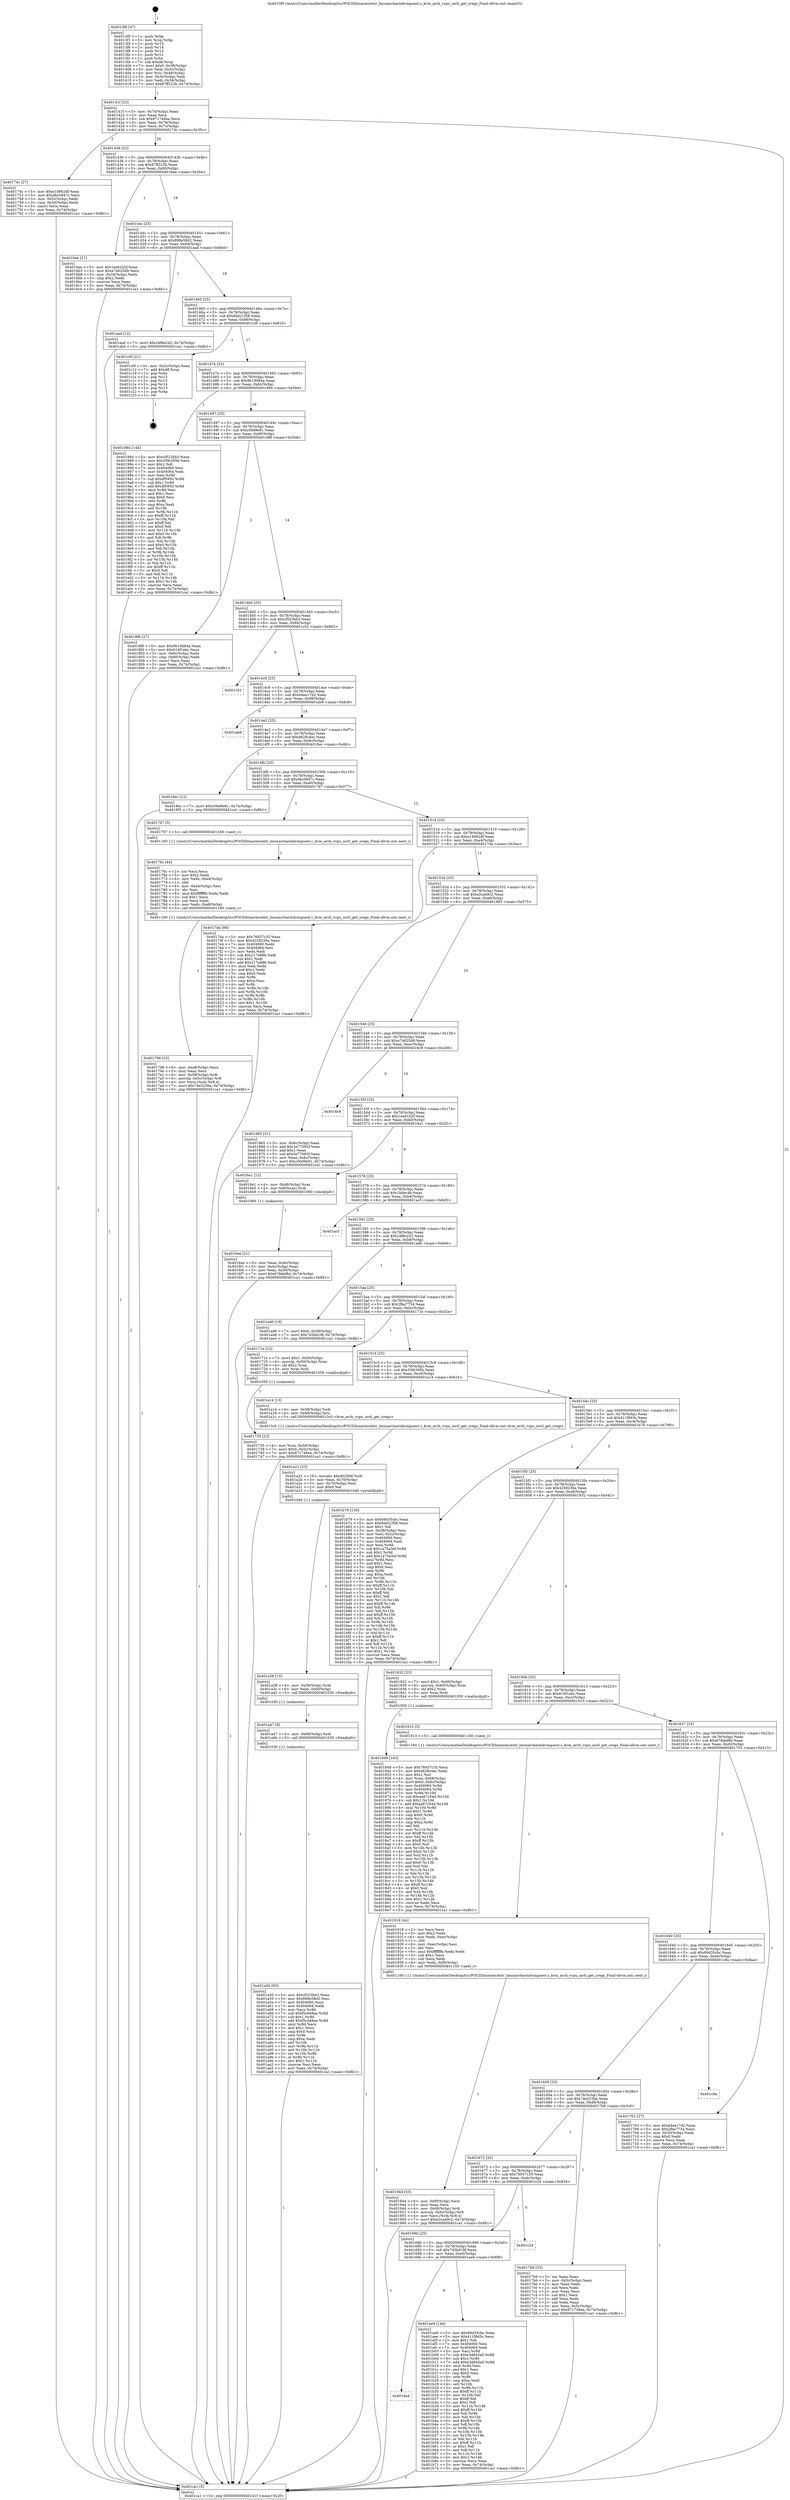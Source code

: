 digraph "0x4013f0" {
  label = "0x4013f0 (/mnt/c/Users/mathe/Desktop/tcc/POCII/binaries/extr_linuxarcharmkvmguest.c_kvm_arch_vcpu_ioctl_get_sregs_Final-ollvm.out::main(0))"
  labelloc = "t"
  node[shape=record]

  Entry [label="",width=0.3,height=0.3,shape=circle,fillcolor=black,style=filled]
  "0x40141f" [label="{
     0x40141f [23]\l
     | [instrs]\l
     &nbsp;&nbsp;0x40141f \<+3\>: mov -0x74(%rbp),%eax\l
     &nbsp;&nbsp;0x401422 \<+2\>: mov %eax,%ecx\l
     &nbsp;&nbsp;0x401424 \<+6\>: sub $0x871746ea,%ecx\l
     &nbsp;&nbsp;0x40142a \<+3\>: mov %eax,-0x78(%rbp)\l
     &nbsp;&nbsp;0x40142d \<+3\>: mov %ecx,-0x7c(%rbp)\l
     &nbsp;&nbsp;0x401430 \<+6\>: je 000000000040174c \<main+0x35c\>\l
  }"]
  "0x40174c" [label="{
     0x40174c [27]\l
     | [instrs]\l
     &nbsp;&nbsp;0x40174c \<+5\>: mov $0xe14862df,%eax\l
     &nbsp;&nbsp;0x401751 \<+5\>: mov $0xdbc0847c,%ecx\l
     &nbsp;&nbsp;0x401756 \<+3\>: mov -0x5c(%rbp),%edx\l
     &nbsp;&nbsp;0x401759 \<+3\>: cmp -0x50(%rbp),%edx\l
     &nbsp;&nbsp;0x40175c \<+3\>: cmovl %ecx,%eax\l
     &nbsp;&nbsp;0x40175f \<+3\>: mov %eax,-0x74(%rbp)\l
     &nbsp;&nbsp;0x401762 \<+5\>: jmp 0000000000401ca1 \<main+0x8b1\>\l
  }"]
  "0x401436" [label="{
     0x401436 [22]\l
     | [instrs]\l
     &nbsp;&nbsp;0x401436 \<+5\>: jmp 000000000040143b \<main+0x4b\>\l
     &nbsp;&nbsp;0x40143b \<+3\>: mov -0x78(%rbp),%eax\l
     &nbsp;&nbsp;0x40143e \<+5\>: sub $0x87ff223b,%eax\l
     &nbsp;&nbsp;0x401443 \<+3\>: mov %eax,-0x80(%rbp)\l
     &nbsp;&nbsp;0x401446 \<+6\>: je 00000000004016ae \<main+0x2be\>\l
  }"]
  Exit [label="",width=0.3,height=0.3,shape=circle,fillcolor=black,style=filled,peripheries=2]
  "0x4016ae" [label="{
     0x4016ae [27]\l
     | [instrs]\l
     &nbsp;&nbsp;0x4016ae \<+5\>: mov $0x1ea61b2f,%eax\l
     &nbsp;&nbsp;0x4016b3 \<+5\>: mov $0xe74625d9,%ecx\l
     &nbsp;&nbsp;0x4016b8 \<+3\>: mov -0x34(%rbp),%edx\l
     &nbsp;&nbsp;0x4016bb \<+3\>: cmp $0x2,%edx\l
     &nbsp;&nbsp;0x4016be \<+3\>: cmovne %ecx,%eax\l
     &nbsp;&nbsp;0x4016c1 \<+3\>: mov %eax,-0x74(%rbp)\l
     &nbsp;&nbsp;0x4016c4 \<+5\>: jmp 0000000000401ca1 \<main+0x8b1\>\l
  }"]
  "0x40144c" [label="{
     0x40144c [25]\l
     | [instrs]\l
     &nbsp;&nbsp;0x40144c \<+5\>: jmp 0000000000401451 \<main+0x61\>\l
     &nbsp;&nbsp;0x401451 \<+3\>: mov -0x78(%rbp),%eax\l
     &nbsp;&nbsp;0x401454 \<+5\>: sub $0x898e58d2,%eax\l
     &nbsp;&nbsp;0x401459 \<+6\>: mov %eax,-0x84(%rbp)\l
     &nbsp;&nbsp;0x40145f \<+6\>: je 0000000000401aad \<main+0x6bd\>\l
  }"]
  "0x401ca1" [label="{
     0x401ca1 [5]\l
     | [instrs]\l
     &nbsp;&nbsp;0x401ca1 \<+5\>: jmp 000000000040141f \<main+0x2f\>\l
  }"]
  "0x4013f0" [label="{
     0x4013f0 [47]\l
     | [instrs]\l
     &nbsp;&nbsp;0x4013f0 \<+1\>: push %rbp\l
     &nbsp;&nbsp;0x4013f1 \<+3\>: mov %rsp,%rbp\l
     &nbsp;&nbsp;0x4013f4 \<+2\>: push %r15\l
     &nbsp;&nbsp;0x4013f6 \<+2\>: push %r14\l
     &nbsp;&nbsp;0x4013f8 \<+2\>: push %r13\l
     &nbsp;&nbsp;0x4013fa \<+2\>: push %r12\l
     &nbsp;&nbsp;0x4013fc \<+1\>: push %rbx\l
     &nbsp;&nbsp;0x4013fd \<+7\>: sub $0xd8,%rsp\l
     &nbsp;&nbsp;0x401404 \<+7\>: movl $0x0,-0x38(%rbp)\l
     &nbsp;&nbsp;0x40140b \<+3\>: mov %edi,-0x3c(%rbp)\l
     &nbsp;&nbsp;0x40140e \<+4\>: mov %rsi,-0x48(%rbp)\l
     &nbsp;&nbsp;0x401412 \<+3\>: mov -0x3c(%rbp),%edi\l
     &nbsp;&nbsp;0x401415 \<+3\>: mov %edi,-0x34(%rbp)\l
     &nbsp;&nbsp;0x401418 \<+7\>: movl $0x87ff223b,-0x74(%rbp)\l
  }"]
  "0x4016a4" [label="{
     0x4016a4\l
  }", style=dashed]
  "0x401aad" [label="{
     0x401aad [12]\l
     | [instrs]\l
     &nbsp;&nbsp;0x401aad \<+7\>: movl $0x24f6e242,-0x74(%rbp)\l
     &nbsp;&nbsp;0x401ab4 \<+5\>: jmp 0000000000401ca1 \<main+0x8b1\>\l
  }"]
  "0x401465" [label="{
     0x401465 [25]\l
     | [instrs]\l
     &nbsp;&nbsp;0x401465 \<+5\>: jmp 000000000040146a \<main+0x7a\>\l
     &nbsp;&nbsp;0x40146a \<+3\>: mov -0x78(%rbp),%eax\l
     &nbsp;&nbsp;0x40146d \<+5\>: sub $0x8dd21f58,%eax\l
     &nbsp;&nbsp;0x401472 \<+6\>: mov %eax,-0x88(%rbp)\l
     &nbsp;&nbsp;0x401478 \<+6\>: je 0000000000401c0f \<main+0x81f\>\l
  }"]
  "0x401ae9" [label="{
     0x401ae9 [144]\l
     | [instrs]\l
     &nbsp;&nbsp;0x401ae9 \<+5\>: mov $0x69d35cbc,%eax\l
     &nbsp;&nbsp;0x401aee \<+5\>: mov $0x411f663c,%ecx\l
     &nbsp;&nbsp;0x401af3 \<+2\>: mov $0x1,%dl\l
     &nbsp;&nbsp;0x401af5 \<+7\>: mov 0x404060,%esi\l
     &nbsp;&nbsp;0x401afc \<+7\>: mov 0x404064,%edi\l
     &nbsp;&nbsp;0x401b03 \<+3\>: mov %esi,%r8d\l
     &nbsp;&nbsp;0x401b06 \<+7\>: sub $0xe3d845a0,%r8d\l
     &nbsp;&nbsp;0x401b0d \<+4\>: sub $0x1,%r8d\l
     &nbsp;&nbsp;0x401b11 \<+7\>: add $0xe3d845a0,%r8d\l
     &nbsp;&nbsp;0x401b18 \<+4\>: imul %r8d,%esi\l
     &nbsp;&nbsp;0x401b1c \<+3\>: and $0x1,%esi\l
     &nbsp;&nbsp;0x401b1f \<+3\>: cmp $0x0,%esi\l
     &nbsp;&nbsp;0x401b22 \<+4\>: sete %r9b\l
     &nbsp;&nbsp;0x401b26 \<+3\>: cmp $0xa,%edi\l
     &nbsp;&nbsp;0x401b29 \<+4\>: setl %r10b\l
     &nbsp;&nbsp;0x401b2d \<+3\>: mov %r9b,%r11b\l
     &nbsp;&nbsp;0x401b30 \<+4\>: xor $0xff,%r11b\l
     &nbsp;&nbsp;0x401b34 \<+3\>: mov %r10b,%bl\l
     &nbsp;&nbsp;0x401b37 \<+3\>: xor $0xff,%bl\l
     &nbsp;&nbsp;0x401b3a \<+3\>: xor $0x1,%dl\l
     &nbsp;&nbsp;0x401b3d \<+3\>: mov %r11b,%r14b\l
     &nbsp;&nbsp;0x401b40 \<+4\>: and $0xff,%r14b\l
     &nbsp;&nbsp;0x401b44 \<+3\>: and %dl,%r9b\l
     &nbsp;&nbsp;0x401b47 \<+3\>: mov %bl,%r15b\l
     &nbsp;&nbsp;0x401b4a \<+4\>: and $0xff,%r15b\l
     &nbsp;&nbsp;0x401b4e \<+3\>: and %dl,%r10b\l
     &nbsp;&nbsp;0x401b51 \<+3\>: or %r9b,%r14b\l
     &nbsp;&nbsp;0x401b54 \<+3\>: or %r10b,%r15b\l
     &nbsp;&nbsp;0x401b57 \<+3\>: xor %r15b,%r14b\l
     &nbsp;&nbsp;0x401b5a \<+3\>: or %bl,%r11b\l
     &nbsp;&nbsp;0x401b5d \<+4\>: xor $0xff,%r11b\l
     &nbsp;&nbsp;0x401b61 \<+3\>: or $0x1,%dl\l
     &nbsp;&nbsp;0x401b64 \<+3\>: and %dl,%r11b\l
     &nbsp;&nbsp;0x401b67 \<+3\>: or %r11b,%r14b\l
     &nbsp;&nbsp;0x401b6a \<+4\>: test $0x1,%r14b\l
     &nbsp;&nbsp;0x401b6e \<+3\>: cmovne %ecx,%eax\l
     &nbsp;&nbsp;0x401b71 \<+3\>: mov %eax,-0x74(%rbp)\l
     &nbsp;&nbsp;0x401b74 \<+5\>: jmp 0000000000401ca1 \<main+0x8b1\>\l
  }"]
  "0x401c0f" [label="{
     0x401c0f [21]\l
     | [instrs]\l
     &nbsp;&nbsp;0x401c0f \<+3\>: mov -0x2c(%rbp),%eax\l
     &nbsp;&nbsp;0x401c12 \<+7\>: add $0xd8,%rsp\l
     &nbsp;&nbsp;0x401c19 \<+1\>: pop %rbx\l
     &nbsp;&nbsp;0x401c1a \<+2\>: pop %r12\l
     &nbsp;&nbsp;0x401c1c \<+2\>: pop %r13\l
     &nbsp;&nbsp;0x401c1e \<+2\>: pop %r14\l
     &nbsp;&nbsp;0x401c20 \<+2\>: pop %r15\l
     &nbsp;&nbsp;0x401c22 \<+1\>: pop %rbp\l
     &nbsp;&nbsp;0x401c23 \<+1\>: ret\l
  }"]
  "0x40147e" [label="{
     0x40147e [25]\l
     | [instrs]\l
     &nbsp;&nbsp;0x40147e \<+5\>: jmp 0000000000401483 \<main+0x93\>\l
     &nbsp;&nbsp;0x401483 \<+3\>: mov -0x78(%rbp),%eax\l
     &nbsp;&nbsp;0x401486 \<+5\>: sub $0x9b19d84a,%eax\l
     &nbsp;&nbsp;0x40148b \<+6\>: mov %eax,-0x8c(%rbp)\l
     &nbsp;&nbsp;0x401491 \<+6\>: je 0000000000401984 \<main+0x594\>\l
  }"]
  "0x40168b" [label="{
     0x40168b [25]\l
     | [instrs]\l
     &nbsp;&nbsp;0x40168b \<+5\>: jmp 0000000000401690 \<main+0x2a0\>\l
     &nbsp;&nbsp;0x401690 \<+3\>: mov -0x78(%rbp),%eax\l
     &nbsp;&nbsp;0x401693 \<+5\>: sub $0x7d3bd18f,%eax\l
     &nbsp;&nbsp;0x401698 \<+6\>: mov %eax,-0xe0(%rbp)\l
     &nbsp;&nbsp;0x40169e \<+6\>: je 0000000000401ae9 \<main+0x6f9\>\l
  }"]
  "0x401984" [label="{
     0x401984 [144]\l
     | [instrs]\l
     &nbsp;&nbsp;0x401984 \<+5\>: mov $0xcf523bb3,%eax\l
     &nbsp;&nbsp;0x401989 \<+5\>: mov $0x35fe395b,%ecx\l
     &nbsp;&nbsp;0x40198e \<+2\>: mov $0x1,%dl\l
     &nbsp;&nbsp;0x401990 \<+7\>: mov 0x404060,%esi\l
     &nbsp;&nbsp;0x401997 \<+7\>: mov 0x404064,%edi\l
     &nbsp;&nbsp;0x40199e \<+3\>: mov %esi,%r8d\l
     &nbsp;&nbsp;0x4019a1 \<+7\>: sub $0xdf5950,%r8d\l
     &nbsp;&nbsp;0x4019a8 \<+4\>: sub $0x1,%r8d\l
     &nbsp;&nbsp;0x4019ac \<+7\>: add $0xdf5950,%r8d\l
     &nbsp;&nbsp;0x4019b3 \<+4\>: imul %r8d,%esi\l
     &nbsp;&nbsp;0x4019b7 \<+3\>: and $0x1,%esi\l
     &nbsp;&nbsp;0x4019ba \<+3\>: cmp $0x0,%esi\l
     &nbsp;&nbsp;0x4019bd \<+4\>: sete %r9b\l
     &nbsp;&nbsp;0x4019c1 \<+3\>: cmp $0xa,%edi\l
     &nbsp;&nbsp;0x4019c4 \<+4\>: setl %r10b\l
     &nbsp;&nbsp;0x4019c8 \<+3\>: mov %r9b,%r11b\l
     &nbsp;&nbsp;0x4019cb \<+4\>: xor $0xff,%r11b\l
     &nbsp;&nbsp;0x4019cf \<+3\>: mov %r10b,%bl\l
     &nbsp;&nbsp;0x4019d2 \<+3\>: xor $0xff,%bl\l
     &nbsp;&nbsp;0x4019d5 \<+3\>: xor $0x0,%dl\l
     &nbsp;&nbsp;0x4019d8 \<+3\>: mov %r11b,%r14b\l
     &nbsp;&nbsp;0x4019db \<+4\>: and $0x0,%r14b\l
     &nbsp;&nbsp;0x4019df \<+3\>: and %dl,%r9b\l
     &nbsp;&nbsp;0x4019e2 \<+3\>: mov %bl,%r15b\l
     &nbsp;&nbsp;0x4019e5 \<+4\>: and $0x0,%r15b\l
     &nbsp;&nbsp;0x4019e9 \<+3\>: and %dl,%r10b\l
     &nbsp;&nbsp;0x4019ec \<+3\>: or %r9b,%r14b\l
     &nbsp;&nbsp;0x4019ef \<+3\>: or %r10b,%r15b\l
     &nbsp;&nbsp;0x4019f2 \<+3\>: xor %r15b,%r14b\l
     &nbsp;&nbsp;0x4019f5 \<+3\>: or %bl,%r11b\l
     &nbsp;&nbsp;0x4019f8 \<+4\>: xor $0xff,%r11b\l
     &nbsp;&nbsp;0x4019fc \<+3\>: or $0x0,%dl\l
     &nbsp;&nbsp;0x4019ff \<+3\>: and %dl,%r11b\l
     &nbsp;&nbsp;0x401a02 \<+3\>: or %r11b,%r14b\l
     &nbsp;&nbsp;0x401a05 \<+4\>: test $0x1,%r14b\l
     &nbsp;&nbsp;0x401a09 \<+3\>: cmovne %ecx,%eax\l
     &nbsp;&nbsp;0x401a0c \<+3\>: mov %eax,-0x74(%rbp)\l
     &nbsp;&nbsp;0x401a0f \<+5\>: jmp 0000000000401ca1 \<main+0x8b1\>\l
  }"]
  "0x401497" [label="{
     0x401497 [25]\l
     | [instrs]\l
     &nbsp;&nbsp;0x401497 \<+5\>: jmp 000000000040149c \<main+0xac\>\l
     &nbsp;&nbsp;0x40149c \<+3\>: mov -0x78(%rbp),%eax\l
     &nbsp;&nbsp;0x40149f \<+5\>: sub $0xc56d9e81,%eax\l
     &nbsp;&nbsp;0x4014a4 \<+6\>: mov %eax,-0x90(%rbp)\l
     &nbsp;&nbsp;0x4014aa \<+6\>: je 00000000004018f8 \<main+0x508\>\l
  }"]
  "0x401c24" [label="{
     0x401c24\l
  }", style=dashed]
  "0x4018f8" [label="{
     0x4018f8 [27]\l
     | [instrs]\l
     &nbsp;&nbsp;0x4018f8 \<+5\>: mov $0x9b19d84a,%eax\l
     &nbsp;&nbsp;0x4018fd \<+5\>: mov $0x616f1ebc,%ecx\l
     &nbsp;&nbsp;0x401902 \<+3\>: mov -0x6c(%rbp),%edx\l
     &nbsp;&nbsp;0x401905 \<+3\>: cmp -0x60(%rbp),%edx\l
     &nbsp;&nbsp;0x401908 \<+3\>: cmovl %ecx,%eax\l
     &nbsp;&nbsp;0x40190b \<+3\>: mov %eax,-0x74(%rbp)\l
     &nbsp;&nbsp;0x40190e \<+5\>: jmp 0000000000401ca1 \<main+0x8b1\>\l
  }"]
  "0x4014b0" [label="{
     0x4014b0 [25]\l
     | [instrs]\l
     &nbsp;&nbsp;0x4014b0 \<+5\>: jmp 00000000004014b5 \<main+0xc5\>\l
     &nbsp;&nbsp;0x4014b5 \<+3\>: mov -0x78(%rbp),%eax\l
     &nbsp;&nbsp;0x4014b8 \<+5\>: sub $0xcf523bb3,%eax\l
     &nbsp;&nbsp;0x4014bd \<+6\>: mov %eax,-0x94(%rbp)\l
     &nbsp;&nbsp;0x4014c3 \<+6\>: je 0000000000401c52 \<main+0x862\>\l
  }"]
  "0x401a50" [label="{
     0x401a50 [93]\l
     | [instrs]\l
     &nbsp;&nbsp;0x401a50 \<+5\>: mov $0xcf523bb3,%eax\l
     &nbsp;&nbsp;0x401a55 \<+5\>: mov $0x898e58d2,%esi\l
     &nbsp;&nbsp;0x401a5a \<+7\>: mov 0x404060,%ecx\l
     &nbsp;&nbsp;0x401a61 \<+7\>: mov 0x404064,%edx\l
     &nbsp;&nbsp;0x401a68 \<+3\>: mov %ecx,%r8d\l
     &nbsp;&nbsp;0x401a6b \<+7\>: sub $0xf5cd48ae,%r8d\l
     &nbsp;&nbsp;0x401a72 \<+4\>: sub $0x1,%r8d\l
     &nbsp;&nbsp;0x401a76 \<+7\>: add $0xf5cd48ae,%r8d\l
     &nbsp;&nbsp;0x401a7d \<+4\>: imul %r8d,%ecx\l
     &nbsp;&nbsp;0x401a81 \<+3\>: and $0x1,%ecx\l
     &nbsp;&nbsp;0x401a84 \<+3\>: cmp $0x0,%ecx\l
     &nbsp;&nbsp;0x401a87 \<+4\>: sete %r9b\l
     &nbsp;&nbsp;0x401a8b \<+3\>: cmp $0xa,%edx\l
     &nbsp;&nbsp;0x401a8e \<+4\>: setl %r10b\l
     &nbsp;&nbsp;0x401a92 \<+3\>: mov %r9b,%r11b\l
     &nbsp;&nbsp;0x401a95 \<+3\>: and %r10b,%r11b\l
     &nbsp;&nbsp;0x401a98 \<+3\>: xor %r10b,%r9b\l
     &nbsp;&nbsp;0x401a9b \<+3\>: or %r9b,%r11b\l
     &nbsp;&nbsp;0x401a9e \<+4\>: test $0x1,%r11b\l
     &nbsp;&nbsp;0x401aa2 \<+3\>: cmovne %esi,%eax\l
     &nbsp;&nbsp;0x401aa5 \<+3\>: mov %eax,-0x74(%rbp)\l
     &nbsp;&nbsp;0x401aa8 \<+5\>: jmp 0000000000401ca1 \<main+0x8b1\>\l
  }"]
  "0x401c52" [label="{
     0x401c52\l
  }", style=dashed]
  "0x4014c9" [label="{
     0x4014c9 [25]\l
     | [instrs]\l
     &nbsp;&nbsp;0x4014c9 \<+5\>: jmp 00000000004014ce \<main+0xde\>\l
     &nbsp;&nbsp;0x4014ce \<+3\>: mov -0x78(%rbp),%eax\l
     &nbsp;&nbsp;0x4014d1 \<+5\>: sub $0xd4ee17d2,%eax\l
     &nbsp;&nbsp;0x4014d6 \<+6\>: mov %eax,-0x98(%rbp)\l
     &nbsp;&nbsp;0x4014dc \<+6\>: je 0000000000401ab9 \<main+0x6c9\>\l
  }"]
  "0x401a47" [label="{
     0x401a47 [9]\l
     | [instrs]\l
     &nbsp;&nbsp;0x401a47 \<+4\>: mov -0x68(%rbp),%rdi\l
     &nbsp;&nbsp;0x401a4b \<+5\>: call 0000000000401030 \<free@plt\>\l
     | [calls]\l
     &nbsp;&nbsp;0x401030 \{1\} (unknown)\l
  }"]
  "0x401ab9" [label="{
     0x401ab9\l
  }", style=dashed]
  "0x4014e2" [label="{
     0x4014e2 [25]\l
     | [instrs]\l
     &nbsp;&nbsp;0x4014e2 \<+5\>: jmp 00000000004014e7 \<main+0xf7\>\l
     &nbsp;&nbsp;0x4014e7 \<+3\>: mov -0x78(%rbp),%eax\l
     &nbsp;&nbsp;0x4014ea \<+5\>: sub $0xd628c4ec,%eax\l
     &nbsp;&nbsp;0x4014ef \<+6\>: mov %eax,-0x9c(%rbp)\l
     &nbsp;&nbsp;0x4014f5 \<+6\>: je 00000000004018ec \<main+0x4fc\>\l
  }"]
  "0x401a38" [label="{
     0x401a38 [15]\l
     | [instrs]\l
     &nbsp;&nbsp;0x401a38 \<+4\>: mov -0x58(%rbp),%rdi\l
     &nbsp;&nbsp;0x401a3c \<+6\>: mov %eax,-0xf4(%rbp)\l
     &nbsp;&nbsp;0x401a42 \<+5\>: call 0000000000401030 \<free@plt\>\l
     | [calls]\l
     &nbsp;&nbsp;0x401030 \{1\} (unknown)\l
  }"]
  "0x4018ec" [label="{
     0x4018ec [12]\l
     | [instrs]\l
     &nbsp;&nbsp;0x4018ec \<+7\>: movl $0xc56d9e81,-0x74(%rbp)\l
     &nbsp;&nbsp;0x4018f3 \<+5\>: jmp 0000000000401ca1 \<main+0x8b1\>\l
  }"]
  "0x4014fb" [label="{
     0x4014fb [25]\l
     | [instrs]\l
     &nbsp;&nbsp;0x4014fb \<+5\>: jmp 0000000000401500 \<main+0x110\>\l
     &nbsp;&nbsp;0x401500 \<+3\>: mov -0x78(%rbp),%eax\l
     &nbsp;&nbsp;0x401503 \<+5\>: sub $0xdbc0847c,%eax\l
     &nbsp;&nbsp;0x401508 \<+6\>: mov %eax,-0xa0(%rbp)\l
     &nbsp;&nbsp;0x40150e \<+6\>: je 0000000000401767 \<main+0x377\>\l
  }"]
  "0x401a21" [label="{
     0x401a21 [23]\l
     | [instrs]\l
     &nbsp;&nbsp;0x401a21 \<+10\>: movabs $0x4020b6,%rdi\l
     &nbsp;&nbsp;0x401a2b \<+3\>: mov %eax,-0x70(%rbp)\l
     &nbsp;&nbsp;0x401a2e \<+3\>: mov -0x70(%rbp),%esi\l
     &nbsp;&nbsp;0x401a31 \<+2\>: mov $0x0,%al\l
     &nbsp;&nbsp;0x401a33 \<+5\>: call 0000000000401040 \<printf@plt\>\l
     | [calls]\l
     &nbsp;&nbsp;0x401040 \{1\} (unknown)\l
  }"]
  "0x401767" [label="{
     0x401767 [5]\l
     | [instrs]\l
     &nbsp;&nbsp;0x401767 \<+5\>: call 0000000000401160 \<next_i\>\l
     | [calls]\l
     &nbsp;&nbsp;0x401160 \{1\} (/mnt/c/Users/mathe/Desktop/tcc/POCII/binaries/extr_linuxarcharmkvmguest.c_kvm_arch_vcpu_ioctl_get_sregs_Final-ollvm.out::next_i)\l
  }"]
  "0x401514" [label="{
     0x401514 [25]\l
     | [instrs]\l
     &nbsp;&nbsp;0x401514 \<+5\>: jmp 0000000000401519 \<main+0x129\>\l
     &nbsp;&nbsp;0x401519 \<+3\>: mov -0x78(%rbp),%eax\l
     &nbsp;&nbsp;0x40151c \<+5\>: sub $0xe14862df,%eax\l
     &nbsp;&nbsp;0x401521 \<+6\>: mov %eax,-0xa4(%rbp)\l
     &nbsp;&nbsp;0x401527 \<+6\>: je 00000000004017da \<main+0x3ea\>\l
  }"]
  "0x401944" [label="{
     0x401944 [33]\l
     | [instrs]\l
     &nbsp;&nbsp;0x401944 \<+6\>: mov -0xf0(%rbp),%ecx\l
     &nbsp;&nbsp;0x40194a \<+3\>: imul %eax,%ecx\l
     &nbsp;&nbsp;0x40194d \<+4\>: mov -0x68(%rbp),%rdi\l
     &nbsp;&nbsp;0x401951 \<+4\>: movslq -0x6c(%rbp),%r8\l
     &nbsp;&nbsp;0x401955 \<+4\>: mov %ecx,(%rdi,%r8,4)\l
     &nbsp;&nbsp;0x401959 \<+7\>: movl $0xe2ca49c2,-0x74(%rbp)\l
     &nbsp;&nbsp;0x401960 \<+5\>: jmp 0000000000401ca1 \<main+0x8b1\>\l
  }"]
  "0x4017da" [label="{
     0x4017da [88]\l
     | [instrs]\l
     &nbsp;&nbsp;0x4017da \<+5\>: mov $0x76937c35,%eax\l
     &nbsp;&nbsp;0x4017df \<+5\>: mov $0x4258236e,%ecx\l
     &nbsp;&nbsp;0x4017e4 \<+7\>: mov 0x404060,%edx\l
     &nbsp;&nbsp;0x4017eb \<+7\>: mov 0x404064,%esi\l
     &nbsp;&nbsp;0x4017f2 \<+2\>: mov %edx,%edi\l
     &nbsp;&nbsp;0x4017f4 \<+6\>: sub $0x217e886,%edi\l
     &nbsp;&nbsp;0x4017fa \<+3\>: sub $0x1,%edi\l
     &nbsp;&nbsp;0x4017fd \<+6\>: add $0x217e886,%edi\l
     &nbsp;&nbsp;0x401803 \<+3\>: imul %edi,%edx\l
     &nbsp;&nbsp;0x401806 \<+3\>: and $0x1,%edx\l
     &nbsp;&nbsp;0x401809 \<+3\>: cmp $0x0,%edx\l
     &nbsp;&nbsp;0x40180c \<+4\>: sete %r8b\l
     &nbsp;&nbsp;0x401810 \<+3\>: cmp $0xa,%esi\l
     &nbsp;&nbsp;0x401813 \<+4\>: setl %r9b\l
     &nbsp;&nbsp;0x401817 \<+3\>: mov %r8b,%r10b\l
     &nbsp;&nbsp;0x40181a \<+3\>: and %r9b,%r10b\l
     &nbsp;&nbsp;0x40181d \<+3\>: xor %r9b,%r8b\l
     &nbsp;&nbsp;0x401820 \<+3\>: or %r8b,%r10b\l
     &nbsp;&nbsp;0x401823 \<+4\>: test $0x1,%r10b\l
     &nbsp;&nbsp;0x401827 \<+3\>: cmovne %ecx,%eax\l
     &nbsp;&nbsp;0x40182a \<+3\>: mov %eax,-0x74(%rbp)\l
     &nbsp;&nbsp;0x40182d \<+5\>: jmp 0000000000401ca1 \<main+0x8b1\>\l
  }"]
  "0x40152d" [label="{
     0x40152d [25]\l
     | [instrs]\l
     &nbsp;&nbsp;0x40152d \<+5\>: jmp 0000000000401532 \<main+0x142\>\l
     &nbsp;&nbsp;0x401532 \<+3\>: mov -0x78(%rbp),%eax\l
     &nbsp;&nbsp;0x401535 \<+5\>: sub $0xe2ca49c2,%eax\l
     &nbsp;&nbsp;0x40153a \<+6\>: mov %eax,-0xa8(%rbp)\l
     &nbsp;&nbsp;0x401540 \<+6\>: je 0000000000401965 \<main+0x575\>\l
  }"]
  "0x401918" [label="{
     0x401918 [44]\l
     | [instrs]\l
     &nbsp;&nbsp;0x401918 \<+2\>: xor %ecx,%ecx\l
     &nbsp;&nbsp;0x40191a \<+5\>: mov $0x2,%edx\l
     &nbsp;&nbsp;0x40191f \<+6\>: mov %edx,-0xec(%rbp)\l
     &nbsp;&nbsp;0x401925 \<+1\>: cltd\l
     &nbsp;&nbsp;0x401926 \<+6\>: mov -0xec(%rbp),%esi\l
     &nbsp;&nbsp;0x40192c \<+2\>: idiv %esi\l
     &nbsp;&nbsp;0x40192e \<+6\>: imul $0xfffffffe,%edx,%edx\l
     &nbsp;&nbsp;0x401934 \<+3\>: sub $0x1,%ecx\l
     &nbsp;&nbsp;0x401937 \<+2\>: sub %ecx,%edx\l
     &nbsp;&nbsp;0x401939 \<+6\>: mov %edx,-0xf0(%rbp)\l
     &nbsp;&nbsp;0x40193f \<+5\>: call 0000000000401160 \<next_i\>\l
     | [calls]\l
     &nbsp;&nbsp;0x401160 \{1\} (/mnt/c/Users/mathe/Desktop/tcc/POCII/binaries/extr_linuxarcharmkvmguest.c_kvm_arch_vcpu_ioctl_get_sregs_Final-ollvm.out::next_i)\l
  }"]
  "0x401965" [label="{
     0x401965 [31]\l
     | [instrs]\l
     &nbsp;&nbsp;0x401965 \<+3\>: mov -0x6c(%rbp),%eax\l
     &nbsp;&nbsp;0x401968 \<+5\>: add $0x3e77092f,%eax\l
     &nbsp;&nbsp;0x40196d \<+3\>: add $0x1,%eax\l
     &nbsp;&nbsp;0x401970 \<+5\>: sub $0x3e77092f,%eax\l
     &nbsp;&nbsp;0x401975 \<+3\>: mov %eax,-0x6c(%rbp)\l
     &nbsp;&nbsp;0x401978 \<+7\>: movl $0xc56d9e81,-0x74(%rbp)\l
     &nbsp;&nbsp;0x40197f \<+5\>: jmp 0000000000401ca1 \<main+0x8b1\>\l
  }"]
  "0x401546" [label="{
     0x401546 [25]\l
     | [instrs]\l
     &nbsp;&nbsp;0x401546 \<+5\>: jmp 000000000040154b \<main+0x15b\>\l
     &nbsp;&nbsp;0x40154b \<+3\>: mov -0x78(%rbp),%eax\l
     &nbsp;&nbsp;0x40154e \<+5\>: sub $0xe74625d9,%eax\l
     &nbsp;&nbsp;0x401553 \<+6\>: mov %eax,-0xac(%rbp)\l
     &nbsp;&nbsp;0x401559 \<+6\>: je 00000000004016c9 \<main+0x2d9\>\l
  }"]
  "0x401849" [label="{
     0x401849 [163]\l
     | [instrs]\l
     &nbsp;&nbsp;0x401849 \<+5\>: mov $0x76937c35,%ecx\l
     &nbsp;&nbsp;0x40184e \<+5\>: mov $0xd628c4ec,%edx\l
     &nbsp;&nbsp;0x401853 \<+3\>: mov $0x1,%sil\l
     &nbsp;&nbsp;0x401856 \<+4\>: mov %rax,-0x68(%rbp)\l
     &nbsp;&nbsp;0x40185a \<+7\>: movl $0x0,-0x6c(%rbp)\l
     &nbsp;&nbsp;0x401861 \<+8\>: mov 0x404060,%r8d\l
     &nbsp;&nbsp;0x401869 \<+8\>: mov 0x404064,%r9d\l
     &nbsp;&nbsp;0x401871 \<+3\>: mov %r8d,%r10d\l
     &nbsp;&nbsp;0x401874 \<+7\>: sub $0xaa67c54d,%r10d\l
     &nbsp;&nbsp;0x40187b \<+4\>: sub $0x1,%r10d\l
     &nbsp;&nbsp;0x40187f \<+7\>: add $0xaa67c54d,%r10d\l
     &nbsp;&nbsp;0x401886 \<+4\>: imul %r10d,%r8d\l
     &nbsp;&nbsp;0x40188a \<+4\>: and $0x1,%r8d\l
     &nbsp;&nbsp;0x40188e \<+4\>: cmp $0x0,%r8d\l
     &nbsp;&nbsp;0x401892 \<+4\>: sete %r11b\l
     &nbsp;&nbsp;0x401896 \<+4\>: cmp $0xa,%r9d\l
     &nbsp;&nbsp;0x40189a \<+3\>: setl %bl\l
     &nbsp;&nbsp;0x40189d \<+3\>: mov %r11b,%r14b\l
     &nbsp;&nbsp;0x4018a0 \<+4\>: xor $0xff,%r14b\l
     &nbsp;&nbsp;0x4018a4 \<+3\>: mov %bl,%r15b\l
     &nbsp;&nbsp;0x4018a7 \<+4\>: xor $0xff,%r15b\l
     &nbsp;&nbsp;0x4018ab \<+4\>: xor $0x0,%sil\l
     &nbsp;&nbsp;0x4018af \<+3\>: mov %r14b,%r12b\l
     &nbsp;&nbsp;0x4018b2 \<+4\>: and $0x0,%r12b\l
     &nbsp;&nbsp;0x4018b6 \<+3\>: and %sil,%r11b\l
     &nbsp;&nbsp;0x4018b9 \<+3\>: mov %r15b,%r13b\l
     &nbsp;&nbsp;0x4018bc \<+4\>: and $0x0,%r13b\l
     &nbsp;&nbsp;0x4018c0 \<+3\>: and %sil,%bl\l
     &nbsp;&nbsp;0x4018c3 \<+3\>: or %r11b,%r12b\l
     &nbsp;&nbsp;0x4018c6 \<+3\>: or %bl,%r13b\l
     &nbsp;&nbsp;0x4018c9 \<+3\>: xor %r13b,%r12b\l
     &nbsp;&nbsp;0x4018cc \<+3\>: or %r15b,%r14b\l
     &nbsp;&nbsp;0x4018cf \<+4\>: xor $0xff,%r14b\l
     &nbsp;&nbsp;0x4018d3 \<+4\>: or $0x0,%sil\l
     &nbsp;&nbsp;0x4018d7 \<+3\>: and %sil,%r14b\l
     &nbsp;&nbsp;0x4018da \<+3\>: or %r14b,%r12b\l
     &nbsp;&nbsp;0x4018dd \<+4\>: test $0x1,%r12b\l
     &nbsp;&nbsp;0x4018e1 \<+3\>: cmovne %edx,%ecx\l
     &nbsp;&nbsp;0x4018e4 \<+3\>: mov %ecx,-0x74(%rbp)\l
     &nbsp;&nbsp;0x4018e7 \<+5\>: jmp 0000000000401ca1 \<main+0x8b1\>\l
  }"]
  "0x4016c9" [label="{
     0x4016c9\l
  }", style=dashed]
  "0x40155f" [label="{
     0x40155f [25]\l
     | [instrs]\l
     &nbsp;&nbsp;0x40155f \<+5\>: jmp 0000000000401564 \<main+0x174\>\l
     &nbsp;&nbsp;0x401564 \<+3\>: mov -0x78(%rbp),%eax\l
     &nbsp;&nbsp;0x401567 \<+5\>: sub $0x1ea61b2f,%eax\l
     &nbsp;&nbsp;0x40156c \<+6\>: mov %eax,-0xb0(%rbp)\l
     &nbsp;&nbsp;0x401572 \<+6\>: je 00000000004016e1 \<main+0x2f1\>\l
  }"]
  "0x401672" [label="{
     0x401672 [25]\l
     | [instrs]\l
     &nbsp;&nbsp;0x401672 \<+5\>: jmp 0000000000401677 \<main+0x287\>\l
     &nbsp;&nbsp;0x401677 \<+3\>: mov -0x78(%rbp),%eax\l
     &nbsp;&nbsp;0x40167a \<+5\>: sub $0x76937c35,%eax\l
     &nbsp;&nbsp;0x40167f \<+6\>: mov %eax,-0xdc(%rbp)\l
     &nbsp;&nbsp;0x401685 \<+6\>: je 0000000000401c24 \<main+0x834\>\l
  }"]
  "0x4016e1" [label="{
     0x4016e1 [13]\l
     | [instrs]\l
     &nbsp;&nbsp;0x4016e1 \<+4\>: mov -0x48(%rbp),%rax\l
     &nbsp;&nbsp;0x4016e5 \<+4\>: mov 0x8(%rax),%rdi\l
     &nbsp;&nbsp;0x4016e9 \<+5\>: call 0000000000401060 \<atoi@plt\>\l
     | [calls]\l
     &nbsp;&nbsp;0x401060 \{1\} (unknown)\l
  }"]
  "0x401578" [label="{
     0x401578 [25]\l
     | [instrs]\l
     &nbsp;&nbsp;0x401578 \<+5\>: jmp 000000000040157d \<main+0x18d\>\l
     &nbsp;&nbsp;0x40157d \<+3\>: mov -0x78(%rbp),%eax\l
     &nbsp;&nbsp;0x401580 \<+5\>: sub $0x1fafec4b,%eax\l
     &nbsp;&nbsp;0x401585 \<+6\>: mov %eax,-0xb4(%rbp)\l
     &nbsp;&nbsp;0x40158b \<+6\>: je 0000000000401ac5 \<main+0x6d5\>\l
  }"]
  "0x4016ee" [label="{
     0x4016ee [21]\l
     | [instrs]\l
     &nbsp;&nbsp;0x4016ee \<+3\>: mov %eax,-0x4c(%rbp)\l
     &nbsp;&nbsp;0x4016f1 \<+3\>: mov -0x4c(%rbp),%eax\l
     &nbsp;&nbsp;0x4016f4 \<+3\>: mov %eax,-0x30(%rbp)\l
     &nbsp;&nbsp;0x4016f7 \<+7\>: movl $0x678def8d,-0x74(%rbp)\l
     &nbsp;&nbsp;0x4016fe \<+5\>: jmp 0000000000401ca1 \<main+0x8b1\>\l
  }"]
  "0x4017b9" [label="{
     0x4017b9 [33]\l
     | [instrs]\l
     &nbsp;&nbsp;0x4017b9 \<+2\>: xor %eax,%eax\l
     &nbsp;&nbsp;0x4017bb \<+3\>: mov -0x5c(%rbp),%ecx\l
     &nbsp;&nbsp;0x4017be \<+2\>: mov %eax,%edx\l
     &nbsp;&nbsp;0x4017c0 \<+2\>: sub %ecx,%edx\l
     &nbsp;&nbsp;0x4017c2 \<+2\>: mov %eax,%ecx\l
     &nbsp;&nbsp;0x4017c4 \<+3\>: sub $0x1,%ecx\l
     &nbsp;&nbsp;0x4017c7 \<+2\>: add %ecx,%edx\l
     &nbsp;&nbsp;0x4017c9 \<+2\>: sub %edx,%eax\l
     &nbsp;&nbsp;0x4017cb \<+3\>: mov %eax,-0x5c(%rbp)\l
     &nbsp;&nbsp;0x4017ce \<+7\>: movl $0x871746ea,-0x74(%rbp)\l
     &nbsp;&nbsp;0x4017d5 \<+5\>: jmp 0000000000401ca1 \<main+0x8b1\>\l
  }"]
  "0x401ac5" [label="{
     0x401ac5\l
  }", style=dashed]
  "0x401591" [label="{
     0x401591 [25]\l
     | [instrs]\l
     &nbsp;&nbsp;0x401591 \<+5\>: jmp 0000000000401596 \<main+0x1a6\>\l
     &nbsp;&nbsp;0x401596 \<+3\>: mov -0x78(%rbp),%eax\l
     &nbsp;&nbsp;0x401599 \<+5\>: sub $0x24f6e242,%eax\l
     &nbsp;&nbsp;0x40159e \<+6\>: mov %eax,-0xb8(%rbp)\l
     &nbsp;&nbsp;0x4015a4 \<+6\>: je 0000000000401ad6 \<main+0x6e6\>\l
  }"]
  "0x401659" [label="{
     0x401659 [25]\l
     | [instrs]\l
     &nbsp;&nbsp;0x401659 \<+5\>: jmp 000000000040165e \<main+0x26e\>\l
     &nbsp;&nbsp;0x40165e \<+3\>: mov -0x78(%rbp),%eax\l
     &nbsp;&nbsp;0x401661 \<+5\>: sub $0x74e5236a,%eax\l
     &nbsp;&nbsp;0x401666 \<+6\>: mov %eax,-0xd8(%rbp)\l
     &nbsp;&nbsp;0x40166c \<+6\>: je 00000000004017b9 \<main+0x3c9\>\l
  }"]
  "0x401ad6" [label="{
     0x401ad6 [19]\l
     | [instrs]\l
     &nbsp;&nbsp;0x401ad6 \<+7\>: movl $0x0,-0x38(%rbp)\l
     &nbsp;&nbsp;0x401add \<+7\>: movl $0x7d3bd18f,-0x74(%rbp)\l
     &nbsp;&nbsp;0x401ae4 \<+5\>: jmp 0000000000401ca1 \<main+0x8b1\>\l
  }"]
  "0x4015aa" [label="{
     0x4015aa [25]\l
     | [instrs]\l
     &nbsp;&nbsp;0x4015aa \<+5\>: jmp 00000000004015af \<main+0x1bf\>\l
     &nbsp;&nbsp;0x4015af \<+3\>: mov -0x78(%rbp),%eax\l
     &nbsp;&nbsp;0x4015b2 \<+5\>: sub $0x2fbe7734,%eax\l
     &nbsp;&nbsp;0x4015b7 \<+6\>: mov %eax,-0xbc(%rbp)\l
     &nbsp;&nbsp;0x4015bd \<+6\>: je 000000000040171e \<main+0x32e\>\l
  }"]
  "0x401c9a" [label="{
     0x401c9a\l
  }", style=dashed]
  "0x40171e" [label="{
     0x40171e [23]\l
     | [instrs]\l
     &nbsp;&nbsp;0x40171e \<+7\>: movl $0x1,-0x50(%rbp)\l
     &nbsp;&nbsp;0x401725 \<+4\>: movslq -0x50(%rbp),%rax\l
     &nbsp;&nbsp;0x401729 \<+4\>: shl $0x2,%rax\l
     &nbsp;&nbsp;0x40172d \<+3\>: mov %rax,%rdi\l
     &nbsp;&nbsp;0x401730 \<+5\>: call 0000000000401050 \<malloc@plt\>\l
     | [calls]\l
     &nbsp;&nbsp;0x401050 \{1\} (unknown)\l
  }"]
  "0x4015c3" [label="{
     0x4015c3 [25]\l
     | [instrs]\l
     &nbsp;&nbsp;0x4015c3 \<+5\>: jmp 00000000004015c8 \<main+0x1d8\>\l
     &nbsp;&nbsp;0x4015c8 \<+3\>: mov -0x78(%rbp),%eax\l
     &nbsp;&nbsp;0x4015cb \<+5\>: sub $0x35fe395b,%eax\l
     &nbsp;&nbsp;0x4015d0 \<+6\>: mov %eax,-0xc0(%rbp)\l
     &nbsp;&nbsp;0x4015d6 \<+6\>: je 0000000000401a14 \<main+0x624\>\l
  }"]
  "0x401798" [label="{
     0x401798 [33]\l
     | [instrs]\l
     &nbsp;&nbsp;0x401798 \<+6\>: mov -0xe8(%rbp),%ecx\l
     &nbsp;&nbsp;0x40179e \<+3\>: imul %eax,%ecx\l
     &nbsp;&nbsp;0x4017a1 \<+4\>: mov -0x58(%rbp),%rdi\l
     &nbsp;&nbsp;0x4017a5 \<+4\>: movslq -0x5c(%rbp),%r8\l
     &nbsp;&nbsp;0x4017a9 \<+4\>: mov %ecx,(%rdi,%r8,4)\l
     &nbsp;&nbsp;0x4017ad \<+7\>: movl $0x74e5236a,-0x74(%rbp)\l
     &nbsp;&nbsp;0x4017b4 \<+5\>: jmp 0000000000401ca1 \<main+0x8b1\>\l
  }"]
  "0x401a14" [label="{
     0x401a14 [13]\l
     | [instrs]\l
     &nbsp;&nbsp;0x401a14 \<+4\>: mov -0x58(%rbp),%rdi\l
     &nbsp;&nbsp;0x401a18 \<+4\>: mov -0x68(%rbp),%rsi\l
     &nbsp;&nbsp;0x401a1c \<+5\>: call 00000000004013c0 \<kvm_arch_vcpu_ioctl_get_sregs\>\l
     | [calls]\l
     &nbsp;&nbsp;0x4013c0 \{1\} (/mnt/c/Users/mathe/Desktop/tcc/POCII/binaries/extr_linuxarcharmkvmguest.c_kvm_arch_vcpu_ioctl_get_sregs_Final-ollvm.out::kvm_arch_vcpu_ioctl_get_sregs)\l
  }"]
  "0x4015dc" [label="{
     0x4015dc [25]\l
     | [instrs]\l
     &nbsp;&nbsp;0x4015dc \<+5\>: jmp 00000000004015e1 \<main+0x1f1\>\l
     &nbsp;&nbsp;0x4015e1 \<+3\>: mov -0x78(%rbp),%eax\l
     &nbsp;&nbsp;0x4015e4 \<+5\>: sub $0x411f663c,%eax\l
     &nbsp;&nbsp;0x4015e9 \<+6\>: mov %eax,-0xc4(%rbp)\l
     &nbsp;&nbsp;0x4015ef \<+6\>: je 0000000000401b79 \<main+0x789\>\l
  }"]
  "0x40176c" [label="{
     0x40176c [44]\l
     | [instrs]\l
     &nbsp;&nbsp;0x40176c \<+2\>: xor %ecx,%ecx\l
     &nbsp;&nbsp;0x40176e \<+5\>: mov $0x2,%edx\l
     &nbsp;&nbsp;0x401773 \<+6\>: mov %edx,-0xe4(%rbp)\l
     &nbsp;&nbsp;0x401779 \<+1\>: cltd\l
     &nbsp;&nbsp;0x40177a \<+6\>: mov -0xe4(%rbp),%esi\l
     &nbsp;&nbsp;0x401780 \<+2\>: idiv %esi\l
     &nbsp;&nbsp;0x401782 \<+6\>: imul $0xfffffffe,%edx,%edx\l
     &nbsp;&nbsp;0x401788 \<+3\>: sub $0x1,%ecx\l
     &nbsp;&nbsp;0x40178b \<+2\>: sub %ecx,%edx\l
     &nbsp;&nbsp;0x40178d \<+6\>: mov %edx,-0xe8(%rbp)\l
     &nbsp;&nbsp;0x401793 \<+5\>: call 0000000000401160 \<next_i\>\l
     | [calls]\l
     &nbsp;&nbsp;0x401160 \{1\} (/mnt/c/Users/mathe/Desktop/tcc/POCII/binaries/extr_linuxarcharmkvmguest.c_kvm_arch_vcpu_ioctl_get_sregs_Final-ollvm.out::next_i)\l
  }"]
  "0x401b79" [label="{
     0x401b79 [150]\l
     | [instrs]\l
     &nbsp;&nbsp;0x401b79 \<+5\>: mov $0x69d35cbc,%eax\l
     &nbsp;&nbsp;0x401b7e \<+5\>: mov $0x8dd21f58,%ecx\l
     &nbsp;&nbsp;0x401b83 \<+2\>: mov $0x1,%dl\l
     &nbsp;&nbsp;0x401b85 \<+3\>: mov -0x38(%rbp),%esi\l
     &nbsp;&nbsp;0x401b88 \<+3\>: mov %esi,-0x2c(%rbp)\l
     &nbsp;&nbsp;0x401b8b \<+7\>: mov 0x404060,%esi\l
     &nbsp;&nbsp;0x401b92 \<+7\>: mov 0x404064,%edi\l
     &nbsp;&nbsp;0x401b99 \<+3\>: mov %esi,%r8d\l
     &nbsp;&nbsp;0x401b9c \<+7\>: sub $0x1a75a3ef,%r8d\l
     &nbsp;&nbsp;0x401ba3 \<+4\>: sub $0x1,%r8d\l
     &nbsp;&nbsp;0x401ba7 \<+7\>: add $0x1a75a3ef,%r8d\l
     &nbsp;&nbsp;0x401bae \<+4\>: imul %r8d,%esi\l
     &nbsp;&nbsp;0x401bb2 \<+3\>: and $0x1,%esi\l
     &nbsp;&nbsp;0x401bb5 \<+3\>: cmp $0x0,%esi\l
     &nbsp;&nbsp;0x401bb8 \<+4\>: sete %r9b\l
     &nbsp;&nbsp;0x401bbc \<+3\>: cmp $0xa,%edi\l
     &nbsp;&nbsp;0x401bbf \<+4\>: setl %r10b\l
     &nbsp;&nbsp;0x401bc3 \<+3\>: mov %r9b,%r11b\l
     &nbsp;&nbsp;0x401bc6 \<+4\>: xor $0xff,%r11b\l
     &nbsp;&nbsp;0x401bca \<+3\>: mov %r10b,%bl\l
     &nbsp;&nbsp;0x401bcd \<+3\>: xor $0xff,%bl\l
     &nbsp;&nbsp;0x401bd0 \<+3\>: xor $0x1,%dl\l
     &nbsp;&nbsp;0x401bd3 \<+3\>: mov %r11b,%r14b\l
     &nbsp;&nbsp;0x401bd6 \<+4\>: and $0xff,%r14b\l
     &nbsp;&nbsp;0x401bda \<+3\>: and %dl,%r9b\l
     &nbsp;&nbsp;0x401bdd \<+3\>: mov %bl,%r15b\l
     &nbsp;&nbsp;0x401be0 \<+4\>: and $0xff,%r15b\l
     &nbsp;&nbsp;0x401be4 \<+3\>: and %dl,%r10b\l
     &nbsp;&nbsp;0x401be7 \<+3\>: or %r9b,%r14b\l
     &nbsp;&nbsp;0x401bea \<+3\>: or %r10b,%r15b\l
     &nbsp;&nbsp;0x401bed \<+3\>: xor %r15b,%r14b\l
     &nbsp;&nbsp;0x401bf0 \<+3\>: or %bl,%r11b\l
     &nbsp;&nbsp;0x401bf3 \<+4\>: xor $0xff,%r11b\l
     &nbsp;&nbsp;0x401bf7 \<+3\>: or $0x1,%dl\l
     &nbsp;&nbsp;0x401bfa \<+3\>: and %dl,%r11b\l
     &nbsp;&nbsp;0x401bfd \<+3\>: or %r11b,%r14b\l
     &nbsp;&nbsp;0x401c00 \<+4\>: test $0x1,%r14b\l
     &nbsp;&nbsp;0x401c04 \<+3\>: cmovne %ecx,%eax\l
     &nbsp;&nbsp;0x401c07 \<+3\>: mov %eax,-0x74(%rbp)\l
     &nbsp;&nbsp;0x401c0a \<+5\>: jmp 0000000000401ca1 \<main+0x8b1\>\l
  }"]
  "0x4015f5" [label="{
     0x4015f5 [25]\l
     | [instrs]\l
     &nbsp;&nbsp;0x4015f5 \<+5\>: jmp 00000000004015fa \<main+0x20a\>\l
     &nbsp;&nbsp;0x4015fa \<+3\>: mov -0x78(%rbp),%eax\l
     &nbsp;&nbsp;0x4015fd \<+5\>: sub $0x4258236e,%eax\l
     &nbsp;&nbsp;0x401602 \<+6\>: mov %eax,-0xc8(%rbp)\l
     &nbsp;&nbsp;0x401608 \<+6\>: je 0000000000401832 \<main+0x442\>\l
  }"]
  "0x401735" [label="{
     0x401735 [23]\l
     | [instrs]\l
     &nbsp;&nbsp;0x401735 \<+4\>: mov %rax,-0x58(%rbp)\l
     &nbsp;&nbsp;0x401739 \<+7\>: movl $0x0,-0x5c(%rbp)\l
     &nbsp;&nbsp;0x401740 \<+7\>: movl $0x871746ea,-0x74(%rbp)\l
     &nbsp;&nbsp;0x401747 \<+5\>: jmp 0000000000401ca1 \<main+0x8b1\>\l
  }"]
  "0x401832" [label="{
     0x401832 [23]\l
     | [instrs]\l
     &nbsp;&nbsp;0x401832 \<+7\>: movl $0x1,-0x60(%rbp)\l
     &nbsp;&nbsp;0x401839 \<+4\>: movslq -0x60(%rbp),%rax\l
     &nbsp;&nbsp;0x40183d \<+4\>: shl $0x2,%rax\l
     &nbsp;&nbsp;0x401841 \<+3\>: mov %rax,%rdi\l
     &nbsp;&nbsp;0x401844 \<+5\>: call 0000000000401050 \<malloc@plt\>\l
     | [calls]\l
     &nbsp;&nbsp;0x401050 \{1\} (unknown)\l
  }"]
  "0x40160e" [label="{
     0x40160e [25]\l
     | [instrs]\l
     &nbsp;&nbsp;0x40160e \<+5\>: jmp 0000000000401613 \<main+0x223\>\l
     &nbsp;&nbsp;0x401613 \<+3\>: mov -0x78(%rbp),%eax\l
     &nbsp;&nbsp;0x401616 \<+5\>: sub $0x616f1ebc,%eax\l
     &nbsp;&nbsp;0x40161b \<+6\>: mov %eax,-0xcc(%rbp)\l
     &nbsp;&nbsp;0x401621 \<+6\>: je 0000000000401913 \<main+0x523\>\l
  }"]
  "0x401640" [label="{
     0x401640 [25]\l
     | [instrs]\l
     &nbsp;&nbsp;0x401640 \<+5\>: jmp 0000000000401645 \<main+0x255\>\l
     &nbsp;&nbsp;0x401645 \<+3\>: mov -0x78(%rbp),%eax\l
     &nbsp;&nbsp;0x401648 \<+5\>: sub $0x69d35cbc,%eax\l
     &nbsp;&nbsp;0x40164d \<+6\>: mov %eax,-0xd4(%rbp)\l
     &nbsp;&nbsp;0x401653 \<+6\>: je 0000000000401c9a \<main+0x8aa\>\l
  }"]
  "0x401913" [label="{
     0x401913 [5]\l
     | [instrs]\l
     &nbsp;&nbsp;0x401913 \<+5\>: call 0000000000401160 \<next_i\>\l
     | [calls]\l
     &nbsp;&nbsp;0x401160 \{1\} (/mnt/c/Users/mathe/Desktop/tcc/POCII/binaries/extr_linuxarcharmkvmguest.c_kvm_arch_vcpu_ioctl_get_sregs_Final-ollvm.out::next_i)\l
  }"]
  "0x401627" [label="{
     0x401627 [25]\l
     | [instrs]\l
     &nbsp;&nbsp;0x401627 \<+5\>: jmp 000000000040162c \<main+0x23c\>\l
     &nbsp;&nbsp;0x40162c \<+3\>: mov -0x78(%rbp),%eax\l
     &nbsp;&nbsp;0x40162f \<+5\>: sub $0x678def8d,%eax\l
     &nbsp;&nbsp;0x401634 \<+6\>: mov %eax,-0xd0(%rbp)\l
     &nbsp;&nbsp;0x40163a \<+6\>: je 0000000000401703 \<main+0x313\>\l
  }"]
  "0x401703" [label="{
     0x401703 [27]\l
     | [instrs]\l
     &nbsp;&nbsp;0x401703 \<+5\>: mov $0xd4ee17d2,%eax\l
     &nbsp;&nbsp;0x401708 \<+5\>: mov $0x2fbe7734,%ecx\l
     &nbsp;&nbsp;0x40170d \<+3\>: mov -0x30(%rbp),%edx\l
     &nbsp;&nbsp;0x401710 \<+3\>: cmp $0x0,%edx\l
     &nbsp;&nbsp;0x401713 \<+3\>: cmove %ecx,%eax\l
     &nbsp;&nbsp;0x401716 \<+3\>: mov %eax,-0x74(%rbp)\l
     &nbsp;&nbsp;0x401719 \<+5\>: jmp 0000000000401ca1 \<main+0x8b1\>\l
  }"]
  Entry -> "0x4013f0" [label=" 1"]
  "0x40141f" -> "0x40174c" [label=" 2"]
  "0x40141f" -> "0x401436" [label=" 20"]
  "0x401c0f" -> Exit [label=" 1"]
  "0x401436" -> "0x4016ae" [label=" 1"]
  "0x401436" -> "0x40144c" [label=" 19"]
  "0x4016ae" -> "0x401ca1" [label=" 1"]
  "0x4013f0" -> "0x40141f" [label=" 1"]
  "0x401ca1" -> "0x40141f" [label=" 21"]
  "0x401b79" -> "0x401ca1" [label=" 1"]
  "0x40144c" -> "0x401aad" [label=" 1"]
  "0x40144c" -> "0x401465" [label=" 18"]
  "0x401ae9" -> "0x401ca1" [label=" 1"]
  "0x401465" -> "0x401c0f" [label=" 1"]
  "0x401465" -> "0x40147e" [label=" 17"]
  "0x40168b" -> "0x4016a4" [label=" 0"]
  "0x40147e" -> "0x401984" [label=" 1"]
  "0x40147e" -> "0x401497" [label=" 16"]
  "0x40168b" -> "0x401ae9" [label=" 1"]
  "0x401497" -> "0x4018f8" [label=" 2"]
  "0x401497" -> "0x4014b0" [label=" 14"]
  "0x401672" -> "0x40168b" [label=" 1"]
  "0x4014b0" -> "0x401c52" [label=" 0"]
  "0x4014b0" -> "0x4014c9" [label=" 14"]
  "0x401672" -> "0x401c24" [label=" 0"]
  "0x4014c9" -> "0x401ab9" [label=" 0"]
  "0x4014c9" -> "0x4014e2" [label=" 14"]
  "0x401ad6" -> "0x401ca1" [label=" 1"]
  "0x4014e2" -> "0x4018ec" [label=" 1"]
  "0x4014e2" -> "0x4014fb" [label=" 13"]
  "0x401aad" -> "0x401ca1" [label=" 1"]
  "0x4014fb" -> "0x401767" [label=" 1"]
  "0x4014fb" -> "0x401514" [label=" 12"]
  "0x401a50" -> "0x401ca1" [label=" 1"]
  "0x401514" -> "0x4017da" [label=" 1"]
  "0x401514" -> "0x40152d" [label=" 11"]
  "0x401a47" -> "0x401a50" [label=" 1"]
  "0x40152d" -> "0x401965" [label=" 1"]
  "0x40152d" -> "0x401546" [label=" 10"]
  "0x401a38" -> "0x401a47" [label=" 1"]
  "0x401546" -> "0x4016c9" [label=" 0"]
  "0x401546" -> "0x40155f" [label=" 10"]
  "0x401a21" -> "0x401a38" [label=" 1"]
  "0x40155f" -> "0x4016e1" [label=" 1"]
  "0x40155f" -> "0x401578" [label=" 9"]
  "0x4016e1" -> "0x4016ee" [label=" 1"]
  "0x4016ee" -> "0x401ca1" [label=" 1"]
  "0x401a14" -> "0x401a21" [label=" 1"]
  "0x401578" -> "0x401ac5" [label=" 0"]
  "0x401578" -> "0x401591" [label=" 9"]
  "0x401984" -> "0x401ca1" [label=" 1"]
  "0x401591" -> "0x401ad6" [label=" 1"]
  "0x401591" -> "0x4015aa" [label=" 8"]
  "0x401944" -> "0x401ca1" [label=" 1"]
  "0x4015aa" -> "0x40171e" [label=" 1"]
  "0x4015aa" -> "0x4015c3" [label=" 7"]
  "0x401918" -> "0x401944" [label=" 1"]
  "0x4015c3" -> "0x401a14" [label=" 1"]
  "0x4015c3" -> "0x4015dc" [label=" 6"]
  "0x4018f8" -> "0x401ca1" [label=" 2"]
  "0x4015dc" -> "0x401b79" [label=" 1"]
  "0x4015dc" -> "0x4015f5" [label=" 5"]
  "0x4018ec" -> "0x401ca1" [label=" 1"]
  "0x4015f5" -> "0x401832" [label=" 1"]
  "0x4015f5" -> "0x40160e" [label=" 4"]
  "0x401849" -> "0x401ca1" [label=" 1"]
  "0x40160e" -> "0x401913" [label=" 1"]
  "0x40160e" -> "0x401627" [label=" 3"]
  "0x401832" -> "0x401849" [label=" 1"]
  "0x401627" -> "0x401703" [label=" 1"]
  "0x401627" -> "0x401640" [label=" 2"]
  "0x401703" -> "0x401ca1" [label=" 1"]
  "0x40171e" -> "0x401735" [label=" 1"]
  "0x401735" -> "0x401ca1" [label=" 1"]
  "0x40174c" -> "0x401ca1" [label=" 2"]
  "0x401767" -> "0x40176c" [label=" 1"]
  "0x40176c" -> "0x401798" [label=" 1"]
  "0x401798" -> "0x401ca1" [label=" 1"]
  "0x401913" -> "0x401918" [label=" 1"]
  "0x401640" -> "0x401c9a" [label=" 0"]
  "0x401640" -> "0x401659" [label=" 2"]
  "0x401965" -> "0x401ca1" [label=" 1"]
  "0x401659" -> "0x4017b9" [label=" 1"]
  "0x401659" -> "0x401672" [label=" 1"]
  "0x4017b9" -> "0x401ca1" [label=" 1"]
  "0x4017da" -> "0x401ca1" [label=" 1"]
}
